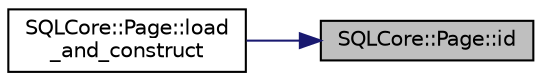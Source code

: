 digraph "SQLCore::Page::id"
{
 // LATEX_PDF_SIZE
  edge [fontname="Helvetica",fontsize="10",labelfontname="Helvetica",labelfontsize="10"];
  node [fontname="Helvetica",fontsize="10",shape=record];
  rankdir="RL";
  Node1 [label="SQLCore::Page::id",height=0.2,width=0.4,color="black", fillcolor="grey75", style="filled", fontcolor="black",tooltip=" "];
  Node1 -> Node2 [dir="back",color="midnightblue",fontsize="10",style="solid",fontname="Helvetica"];
  Node2 [label="SQLCore::Page::load\l_and_construct",height=0.2,width=0.4,color="black", fillcolor="white", style="filled",URL="$class_s_q_l_core_1_1_page.html#aee0b50e5cceaeb1abcc0d8fc46114810",tooltip=" "];
}
